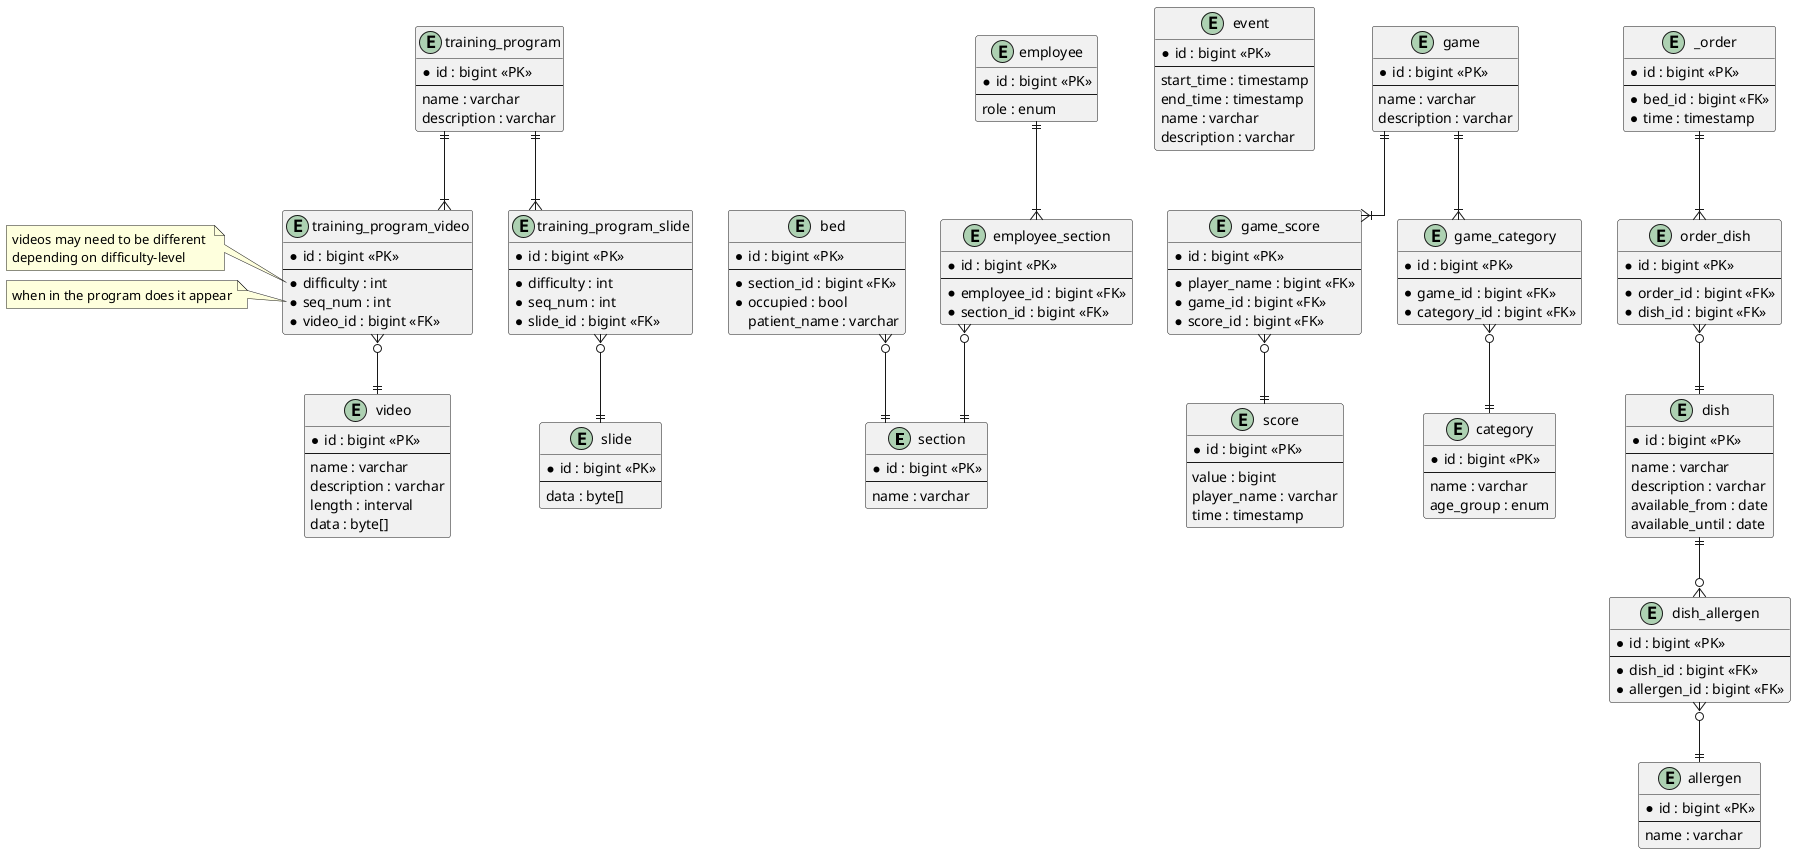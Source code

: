 /'

    EER model for Patient Assist Project - SYSDAT F25 

    Crow's Foot Notation:
        Type 	        Symbol
        
        Zero or One 	|o--
        Exactly One 	||--
        Zero or Many 	}o--
        One or Many 	}|--

'/

@startuml
/'!theme cerulean'/
skinparam linetype ortho

entity section {
    * id : bigint <<PK>>
    --
    name : varchar
}
entity bed {
    * id : bigint <<PK>>
    --
    * section_id : bigint <<FK>>
    * occupied : bool
    patient_name : varchar
}
entity employee {
    * id : bigint <<PK>>
    --
    role : enum
}

entity event {
    * id : bigint <<PK>>
    --
    start_time : timestamp
    end_time : timestamp
    name : varchar
    description : varchar
}

entity game {
    * id : bigint <<PK>>
    --
    name : varchar
    description : varchar
}

entity score {
    * id : bigint <<PK>>
    --
    value : bigint
    player_name : varchar
    time : timestamp
}

entity game_score {
    * id : bigint <<PK>>
    --
    * player_name : bigint <<FK>>
    * game_id : bigint <<FK>>
    * score_id : bigint <<FK>>
}

entity _order {
    * id : bigint <<PK>>
    --
    * bed_id : bigint <<FK>>
    * time : timestamp
}

entity order_dish {
    * id : bigint <<PK>>
    --
    * order_id : bigint <<FK>>
    * dish_id : bigint <<FK>>
}

entity dish {
    * id : bigint <<PK>>
    --
    name : varchar
    description : varchar
    available_from : date
    available_until : date
}

entity dish_allergen {
    * id : bigint <<PK>>
    --
    * dish_id : bigint <<FK>>
    * allergen_id : bigint <<FK>>
}

entity allergen {
    * id : bigint <<PK>>
    --
    name : varchar
}

entity game_category {
    * id : bigint <<PK>>
    --
    * game_id : bigint <<FK>>
    * category_id : bigint <<FK>>
}

entity category {
    * id : bigint <<PK>>
    --
    name : varchar
    age_group : enum
}

entity training_program {
    * id : bigint <<PK>>
    --
    name : varchar
    description : varchar
}

entity training_program_slide {
    * id : bigint <<PK>>
    --
    * difficulty : int
    * seq_num : int
    * slide_id : bigint <<FK>>
}

entity training_program_video {
    * id : bigint <<PK>>
    --
    * difficulty : int
    * seq_num : int
    * video_id : bigint <<FK>>
}

entity slide {
    * id : bigint <<PK>>
    --
    data : byte[]
}

entity video {
    * id : bigint <<PK>>
    --
    name : varchar
    description : varchar
    length : interval
    data : byte[]
}

entity employee_section {
    * id : bigint <<PK>>
    --
    * employee_id : bigint <<FK>>
    * section_id : bigint <<FK>>
}

/' 

    RELATIONS
    
'/

_order ||--|{ order_dish
order_dish }o--|| dish

dish ||--o{ dish_allergen
dish_allergen }o--|| allergen

employee ||--|{ employee_section
employee_section }o--|| section

game ||--|{ game_category
game_category }o--|| category
game ||--|{ game_score
game_score }o--|| score

bed }o--|| section

training_program ||--|{ training_program_video
training_program_video }o--|| video
training_program ||--|{ training_program_slide
training_program_slide }o--|| slide

/' 

    NOTES 
    
'/

note left of training_program_video::difficulty
videos may need to be different 
depending on difficulty-level
end note

note left of training_program_video::seq_num
when in the program does it appear
end note

@enduml

